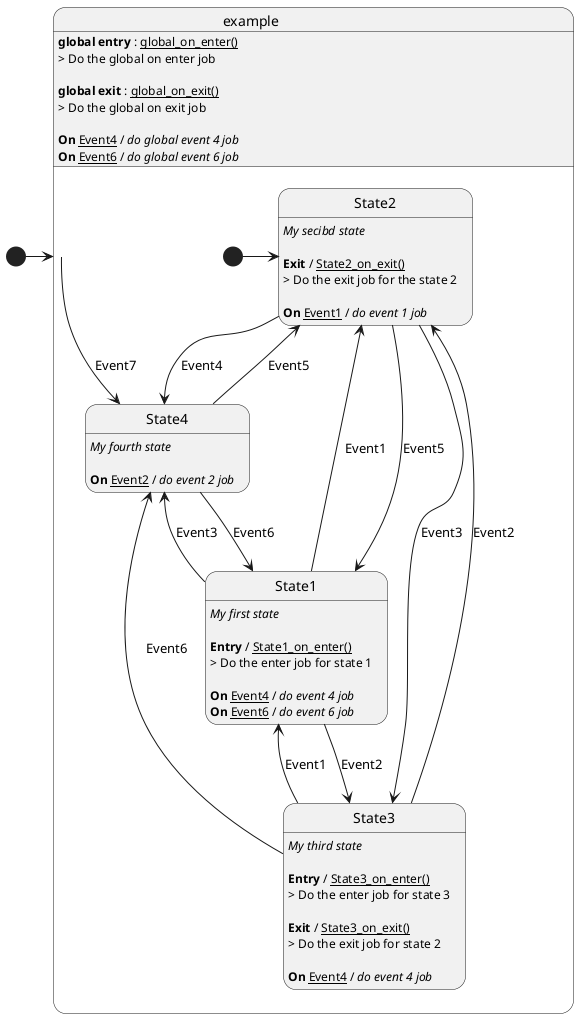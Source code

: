 
@startuml

[*] -> example
state example{
example : **global entry** : __global_on_enter()__
example : > Do the global on enter job\n
example : **global exit** : __global_on_exit()__
example : > Do the global on exit job\n
example --> State4 : Event7

example : **On** __Event4__ / //do global event 4 job//

example : **On** __Event6__ / //do global event 6 job//



[*] -> State2

State1 : //My first state//\n
State1 : **Entry** / __State1_on_enter()__
State1 : > Do the enter job for state 1\n
State1 --> State2 : Event1

State1 --> State3 : Event2

State1 --> State4 : Event3

State1 : **On** __Event4__ / //do event 4 job//

State1 : **On** __Event6__ / //do event 6 job//



State2 : //My secibd state//\n
State2 : **Exit** / __State2_on_exit()__
State2 : > Do the exit job for the state 2\n
State2 --> State3 : Event3

State2 --> State4 : Event4

State2 --> State1 : Event5

State2 : **On** __Event1__ / //do event 1 job//



State3 : //My third state//\n
State3 : **Entry** / __State3_on_enter()__
State3 : > Do the enter job for state 3\n
State3 : **Exit** / __State3_on_exit()__
State3 : > Do the exit job for state 2\n
State3 --> State4 : Event6

State3 --> State2 : Event2

State3 --> State1 : Event1

State3 : **On** __Event4__ / //do event 4 job//



State4 : //My fourth state//\n
State4 --> State1 : Event6

State4 --> State2 : Event5

State4 : **On** __Event2__ / //do event 2 job//


}

@enduml
